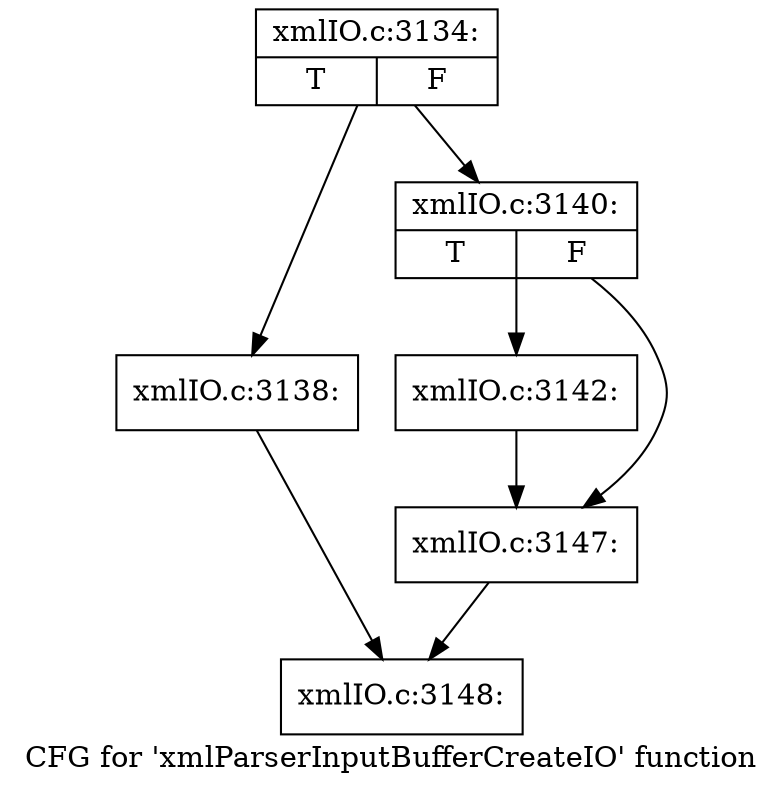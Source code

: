 digraph "CFG for 'xmlParserInputBufferCreateIO' function" {
	label="CFG for 'xmlParserInputBufferCreateIO' function";

	Node0x52e3bc0 [shape=record,label="{xmlIO.c:3134:|{<s0>T|<s1>F}}"];
	Node0x52e3bc0 -> Node0x52e6c30;
	Node0x52e3bc0 -> Node0x52e6c80;
	Node0x52e6c30 [shape=record,label="{xmlIO.c:3138:}"];
	Node0x52e6c30 -> Node0x52e5070;
	Node0x52e6c80 [shape=record,label="{xmlIO.c:3140:|{<s0>T|<s1>F}}"];
	Node0x52e6c80 -> Node0x52e7310;
	Node0x52e6c80 -> Node0x52e7360;
	Node0x52e7310 [shape=record,label="{xmlIO.c:3142:}"];
	Node0x52e7310 -> Node0x52e7360;
	Node0x52e7360 [shape=record,label="{xmlIO.c:3147:}"];
	Node0x52e7360 -> Node0x52e5070;
	Node0x52e5070 [shape=record,label="{xmlIO.c:3148:}"];
}
